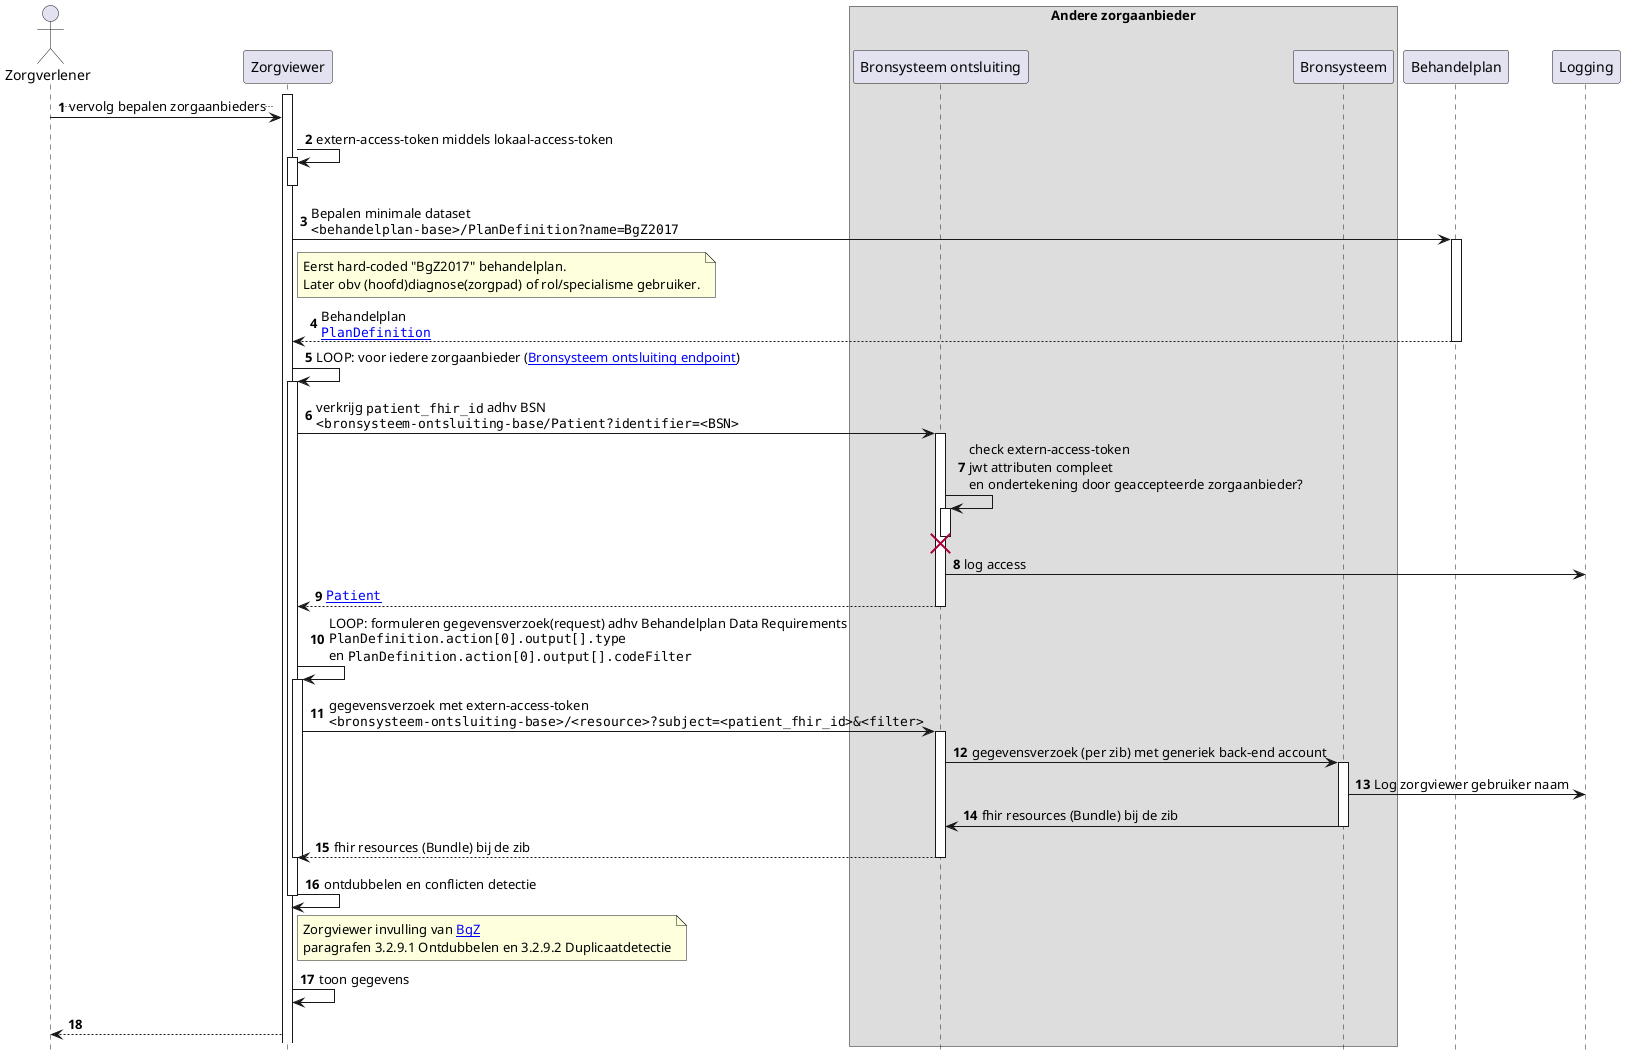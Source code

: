 @startuml
hide footbox
autonumber

actor Zorgverlener
participant Zorgviewer
box "Andere zorgaanbieder"
participant "Bronsysteem ontsluiting" as Bron
participant Bronsysteem
end box
participant Behandelplan

activate Zorgviewer
Zorgverlener->Zorgviewer: ..vervolg bepalen zorgaanbieders..
Zorgviewer->Zorgviewer++: extern-access-token middels lokaal-access-token
deactivate Zorgviewer
Zorgviewer->Behandelplan: Bepalen minimale dataset\n""<behandelplan-base>/PlanDefinition?name=BgZ2017""
note right Zorgviewer
  Eerst hard-coded "BgZ2017" behandelplan.
  Later obv (hoofd)diagnose(zorgpad) of rol/specialisme gebruiker.
end note
activate Behandelplan
Behandelplan-->Zorgviewer: Behandelplan\n""[[StructureDefinition-PlanDefinition.html PlanDefinition]]""
deactivate Behandelplan
Zorgviewer->Zorgviewer: LOOP: voor iedere zorgaanbieder ([[Endpoint-UMCG.html Bronsysteem ontsluiting endpoint]])
activate Zorgviewer
Zorgviewer->Bron : verkrijg ""patient_fhir_id"" adhv BSN\n""<bronsysteem-ontsluiting-base/Patient?identifier=<BSN>""
activate Bron
Bron->Bron++ : check extern-access-token\njwt attributen compleet\nen ondertekening door geaccepteerde zorgaanbieder?
destroy Bron
Bron->Logging : log access
Bron-->Zorgviewer : ""[[StructureDefinition-Patient.html Patient]]""
deactivate Bron
Zorgviewer->Zorgviewer: LOOP: formuleren gegevensverzoek(request) adhv Behandelplan Data Requirements\n""PlanDefinition.action[0].output[].type""\nen ""PlanDefinition.action[0].output[].codeFilter""
activate Zorgviewer
Zorgviewer->Bron: gegevensverzoek met extern-access-token\n""<bronsysteem-ontsluiting-base>/<resource>?subject=<patient_fhir_id>&<filter>""
activate Bron
Bron->Bronsysteem : gegevensverzoek (per zib) met generiek back-end account
activate Bronsysteem
Bronsysteem->Logging : Log zorgviewer gebruiker naam
Bronsysteem->Bron: fhir resources (Bundle) bij de zib
deactivate Bronsysteem
Bron-->Zorgviewer: fhir resources (Bundle) bij de zib
deactivate Bron
deactivate Zorgviewer
Zorgviewer->Zorgviewer: ontdubbelen en conflicten detectie
note right of Zorgviewer
  Zorgviewer invulling van [[https://informatiestandaarden.nictiz.nl/wiki/BgZ:V1.0_BgZ_MSZ_Informatiestandaard BgZ]] 
  paragrafen 3.2.9.1 Ontdubbelen en 3.2.9.2 Duplicaatdetectie
end note
deactivate Zorgviewer

Zorgviewer->Zorgviewer: toon gegevens
Zorgviewer-->Zorgverlener

@enduml